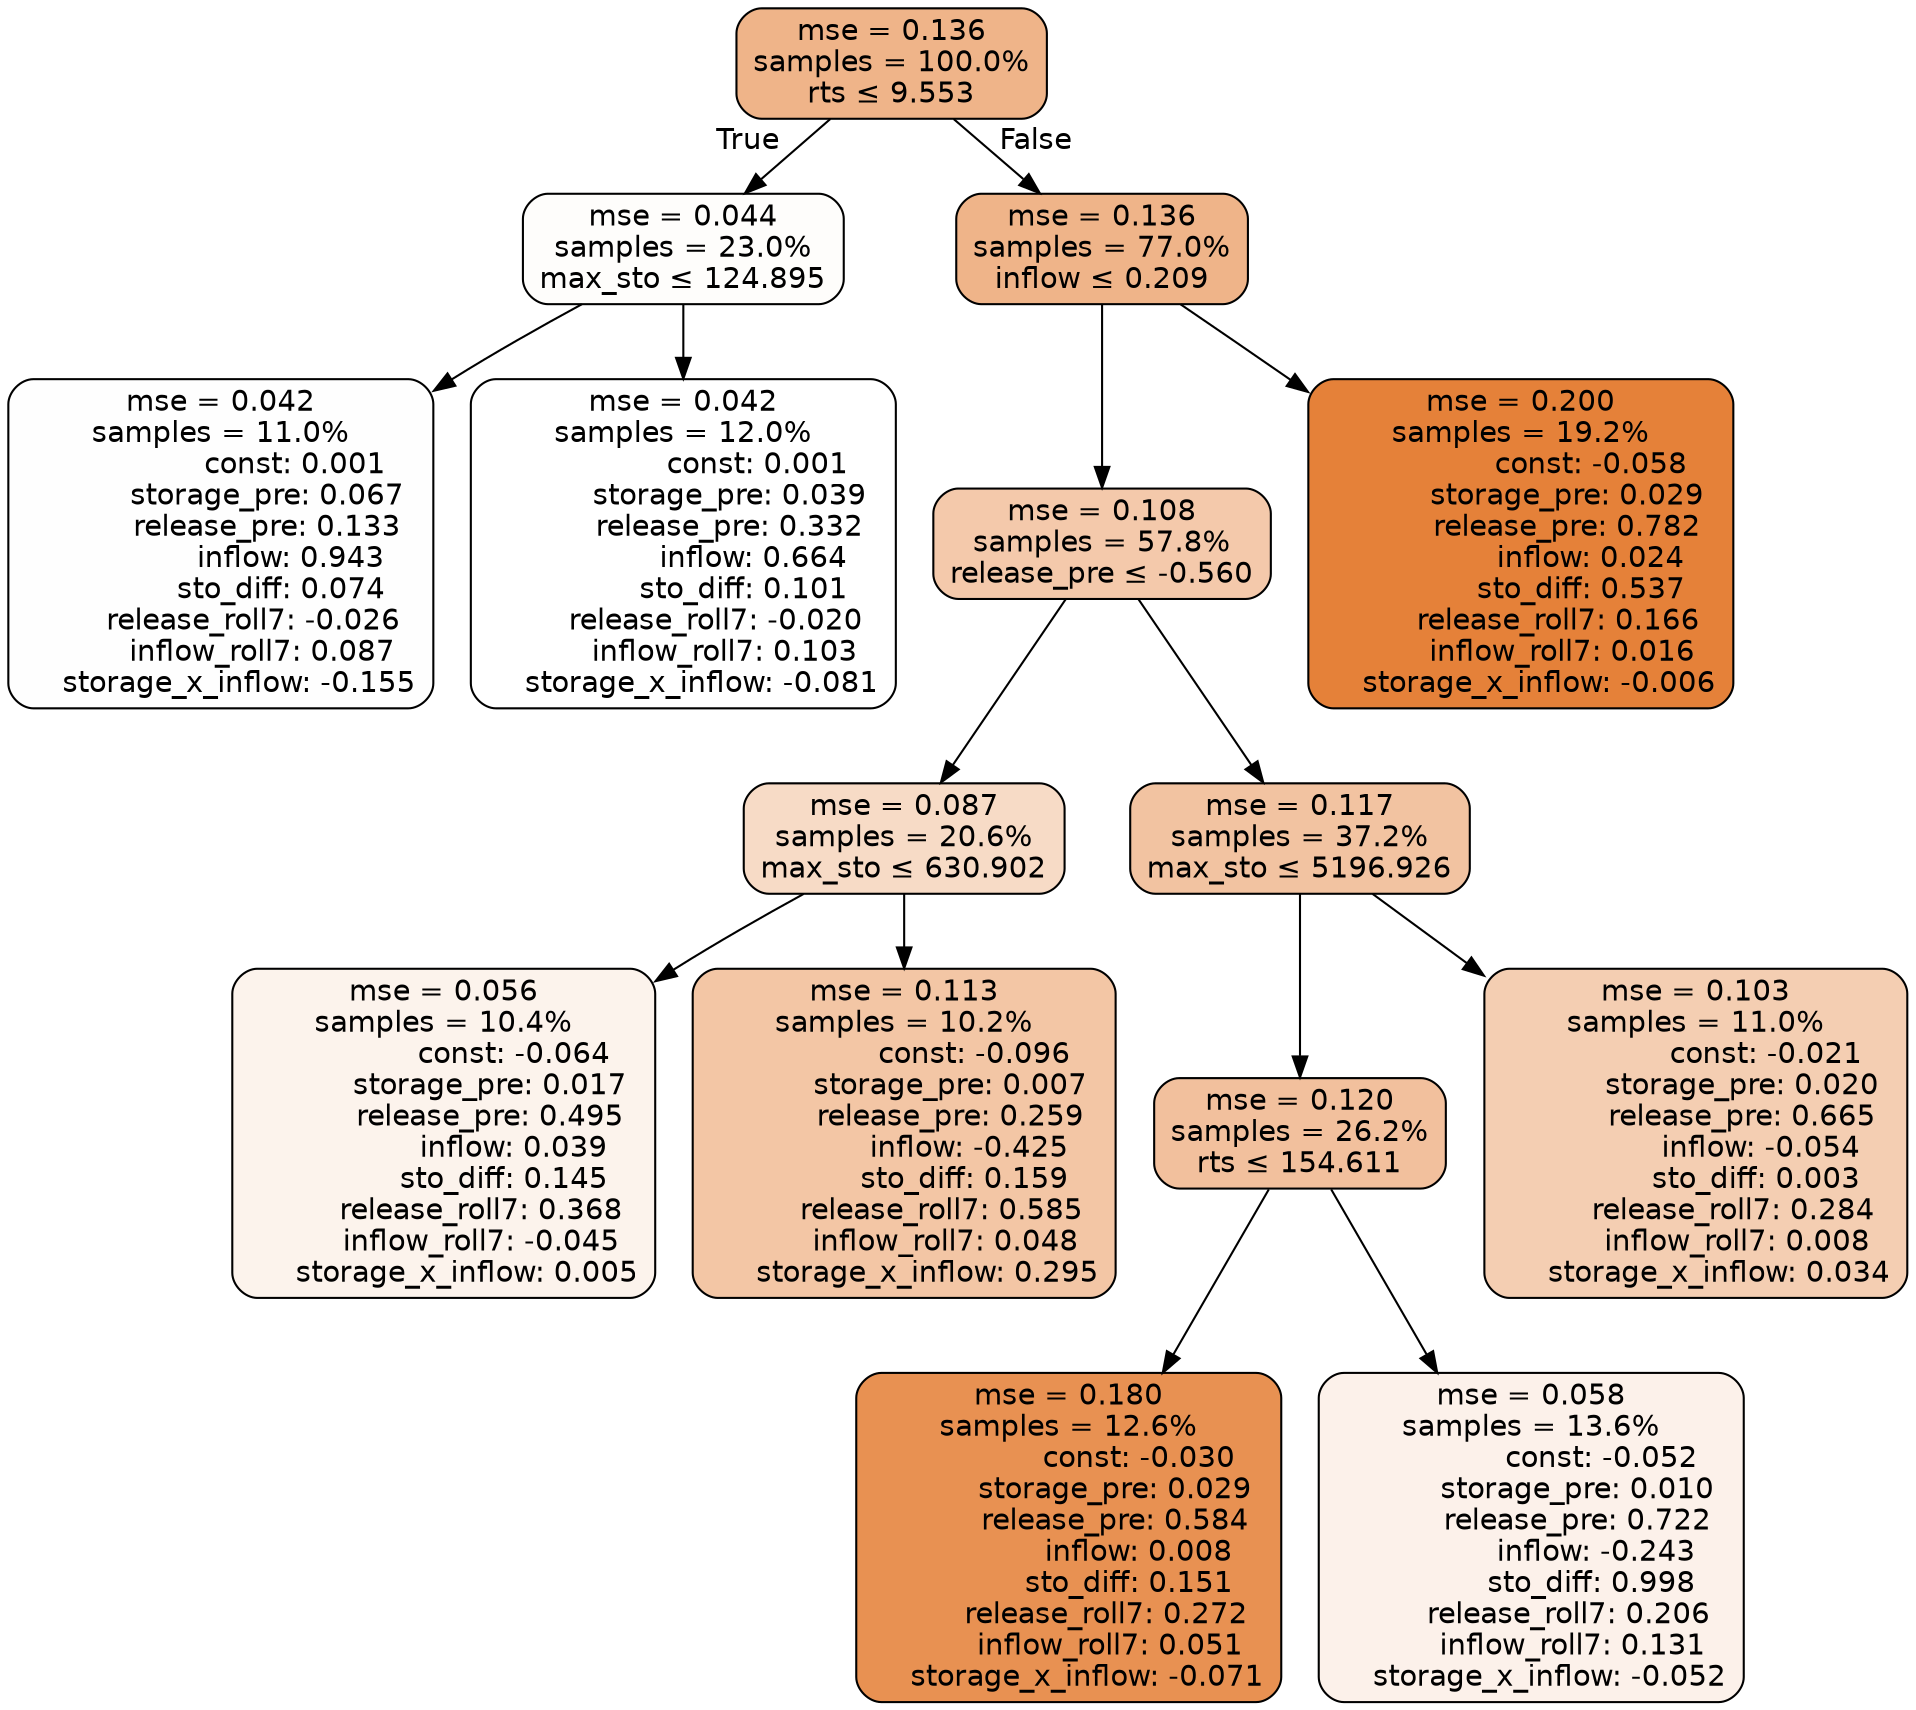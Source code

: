 digraph tree {
bgcolor="transparent"
node [shape=rectangle, style="filled, rounded", color="black", fontname=helvetica] ;
edge [fontname=helvetica] ;
	"0" [label="mse = 0.136
samples = 100.0%
rts &le; 9.553", fillcolor="#efb489"]
	"1" [label="mse = 0.044
samples = 23.0%
max_sto &le; 124.895", fillcolor="#fefdfb"]
	"2" [label="mse = 0.042
samples = 11.0%
                const: 0.001
          storage_pre: 0.067
          release_pre: 0.133
               inflow: 0.943
             sto_diff: 0.074
       release_roll7: -0.026
         inflow_roll7: 0.087
    storage_x_inflow: -0.155", fillcolor="#fefefe"]
	"3" [label="mse = 0.042
samples = 12.0%
                const: 0.001
          storage_pre: 0.039
          release_pre: 0.332
               inflow: 0.664
             sto_diff: 0.101
       release_roll7: -0.020
         inflow_roll7: 0.103
    storage_x_inflow: -0.081", fillcolor="#ffffff"]
	"4" [label="mse = 0.136
samples = 77.0%
inflow &le; 0.209", fillcolor="#efb489"]
	"5" [label="mse = 0.108
samples = 57.8%
release_pre &le; -0.560", fillcolor="#f4c9ab"]
	"6" [label="mse = 0.087
samples = 20.6%
max_sto &le; 630.902", fillcolor="#f7dbc6"]
	"7" [label="mse = 0.056
samples = 10.4%
               const: -0.064
          storage_pre: 0.017
          release_pre: 0.495
               inflow: 0.039
             sto_diff: 0.145
        release_roll7: 0.368
        inflow_roll7: -0.045
     storage_x_inflow: 0.005", fillcolor="#fcf3ec"]
	"8" [label="mse = 0.113
samples = 10.2%
               const: -0.096
          storage_pre: 0.007
          release_pre: 0.259
              inflow: -0.425
             sto_diff: 0.159
        release_roll7: 0.585
         inflow_roll7: 0.048
     storage_x_inflow: 0.295", fillcolor="#f3c6a5"]
	"9" [label="mse = 0.117
samples = 37.2%
max_sto &le; 5196.926", fillcolor="#f2c3a1"]
	"10" [label="mse = 0.120
samples = 26.2%
rts &le; 154.611", fillcolor="#f2c09d"]
	"11" [label="mse = 0.180
samples = 12.6%
               const: -0.030
          storage_pre: 0.029
          release_pre: 0.584
               inflow: 0.008
             sto_diff: 0.151
        release_roll7: 0.272
         inflow_roll7: 0.051
    storage_x_inflow: -0.071", fillcolor="#e89152"]
	"12" [label="mse = 0.058
samples = 13.6%
               const: -0.052
          storage_pre: 0.010
          release_pre: 0.722
              inflow: -0.243
             sto_diff: 0.998
        release_roll7: 0.206
         inflow_roll7: 0.131
    storage_x_inflow: -0.052", fillcolor="#fcf1ea"]
	"13" [label="mse = 0.103
samples = 11.0%
               const: -0.021
          storage_pre: 0.020
          release_pre: 0.665
              inflow: -0.054
             sto_diff: 0.003
        release_roll7: 0.284
         inflow_roll7: 0.008
     storage_x_inflow: 0.034", fillcolor="#f4ceb2"]
	"14" [label="mse = 0.200
samples = 19.2%
               const: -0.058
          storage_pre: 0.029
          release_pre: 0.782
               inflow: 0.024
             sto_diff: 0.537
        release_roll7: 0.166
         inflow_roll7: 0.016
    storage_x_inflow: -0.006", fillcolor="#e58139"]

	"0" -> "1" [labeldistance=2.5, labelangle=45, headlabel="True"]
	"1" -> "2"
	"1" -> "3"
	"0" -> "4" [labeldistance=2.5, labelangle=-45, headlabel="False"]
	"4" -> "5"
	"5" -> "6"
	"6" -> "7"
	"6" -> "8"
	"5" -> "9"
	"9" -> "10"
	"10" -> "11"
	"10" -> "12"
	"9" -> "13"
	"4" -> "14"
}